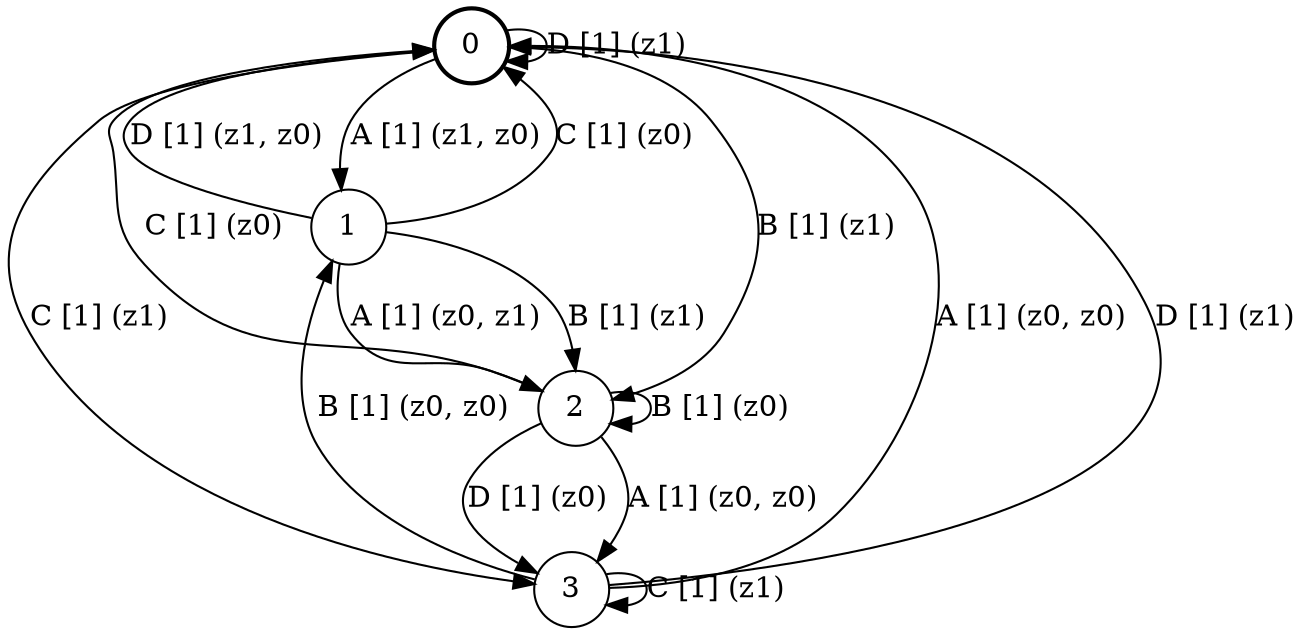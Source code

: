 # generated file, don't try to modify
# command: dot -Tpng <filename> > tree.png
digraph Automaton {
    node [shape = circle];
    0 [style = "bold"];
    0 -> 1 [label = "A [1] (z1, z0) "];
    0 -> 2 [label = "B [1] (z1) "];
    0 -> 3 [label = "C [1] (z1) "];
    0 -> 0 [label = "D [1] (z1) "];
    1 -> 2 [label = "A [1] (z0, z1) "];
    1 -> 2 [label = "B [1] (z1) "];
    1 -> 0 [label = "C [1] (z0) "];
    1 -> 0 [label = "D [1] (z1, z0) "];
    2 -> 3 [label = "A [1] (z0, z0) "];
    2 -> 2 [label = "B [1] (z0) "];
    2 -> 0 [label = "C [1] (z0) "];
    2 -> 3 [label = "D [1] (z0) "];
    3 -> 0 [label = "A [1] (z0, z0) "];
    3 -> 1 [label = "B [1] (z0, z0) "];
    3 -> 3 [label = "C [1] (z1) "];
    3 -> 0 [label = "D [1] (z1) "];
}
